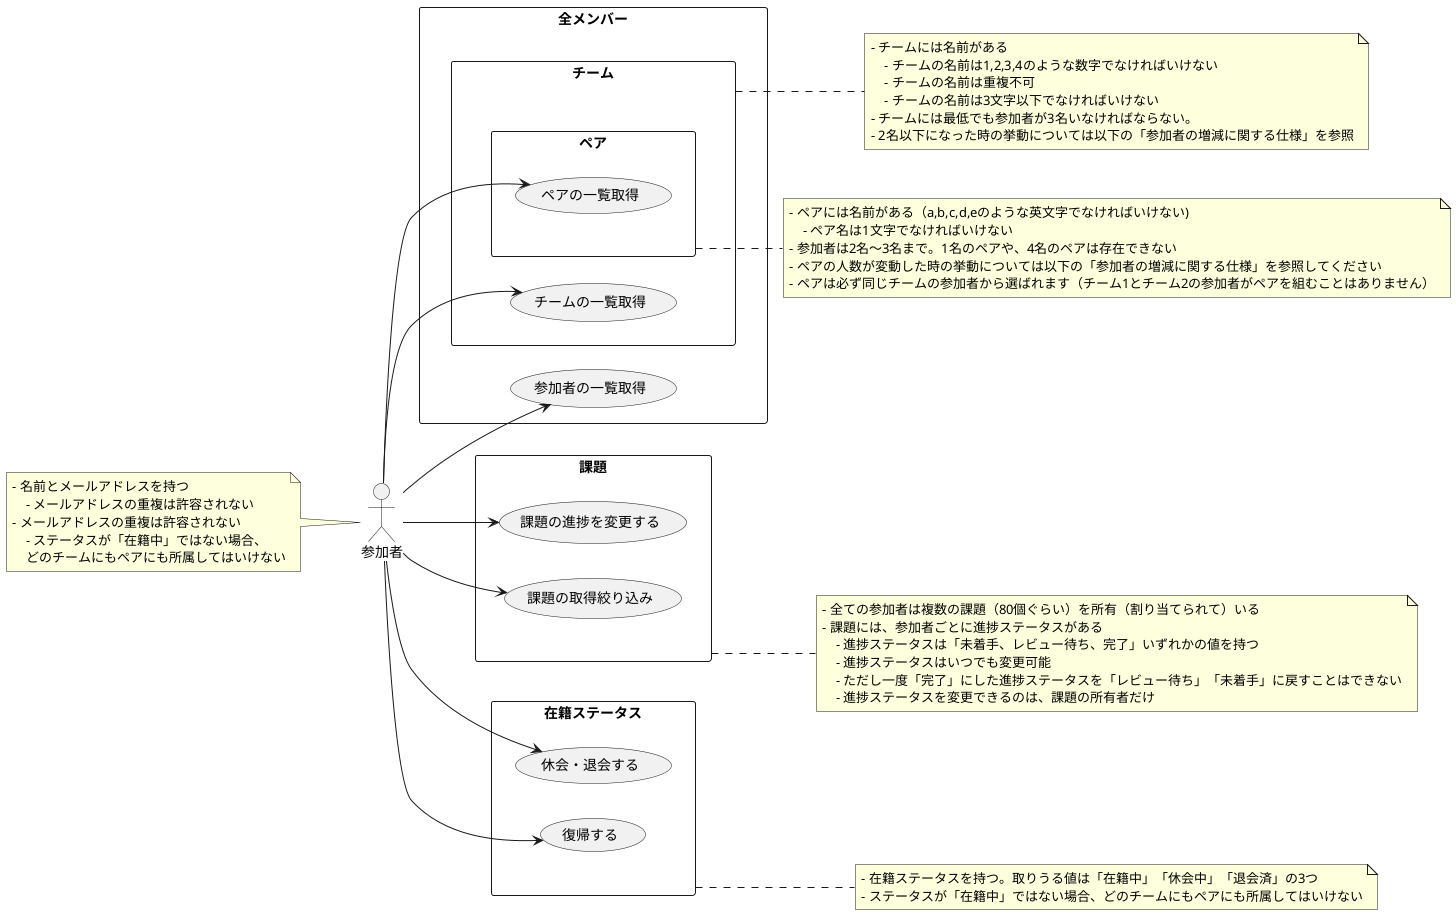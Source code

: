 @startuml hoge 
left to right direction

:参加者: as participant
note left of participant 
- 名前とメールアドレスを持つ
    - メールアドレスの重複は許容されない
- メールアドレスの重複は許容されない
    - ステータスが「在籍中」ではない場合、
    どのチームにもペアにも所属してはいけない
end note

rectangle 全メンバー as all_member {
    usecase "参加者の一覧取得" as UC1_1
    rectangle チーム as tearm {
        usecase "チームの一覧取得" as UC2_1
        rectangle ペア as pair {
            usecase "ペアの一覧取得" as UC3_1
        }
    }
}

note right of tearm
- チームには名前がある
    - チームの名前は1,2,3,4のような数字でなければいけない
    - チームの名前は重複不可
    - チームの名前は3文字以下でなければいけない
- チームには最低でも参加者が3名いなければならない。
- 2名以下になった時の挙動については以下の「参加者の増減に関する仕様」を参照
end note

note right of pair 
- ペアには名前がある（a,b,c,d,eのような英文字でなければいけない)
    - ペア名は1文字でなければいけない
- 参加者は2名〜3名まで。1名のペアや、4名のペアは存在できない
- ペアの人数が変動した時の挙動については以下の「参加者の増減に関する仕様」を参照してください
- ペアは必ず同じチームの参加者から選ばれます（チーム1とチーム2の参加者がペアを組むことはありません）
end note

rectangle 課題 as assignment {
    usecase "課題の進捗を変更する" as UC4_1
    usecase "課題の取得絞り込み" as UC4_2
}

note right of assignment 
- 全ての参加者は複数の課題（80個ぐらい）を所有（割り当てられて）いる
- 課題には、参加者ごとに進捗ステータスがある
    - 進捗ステータスは「未着手、レビュー待ち、完了」いずれかの値を持つ
    - 進捗ステータスはいつでも変更可能
    - ただし一度「完了」にした進捗ステータスを「レビュー待ち」「未着手」に戻すことはできない
    - 進捗ステータスを変更できるのは、課題の所有者だけ
end note

rectangle 在籍ステータス as enrollment_status {
    usecase "休会・退会する" as UC5_1
    usecase "復帰する" as UC5_2
}

note right of enrollment_status 
- 在籍ステータスを持つ。取りうる値は「在籍中」「休会中」「退会済」の3つ
- ステータスが「在籍中」ではない場合、どのチームにもペアにも所属してはいけない
end note

participant --> UC1_1
participant --> UC2_1
participant --> UC3_1
participant --> UC4_1
participant --> UC4_2
participant --> UC5_1
participant --> UC5_2

@enduml
